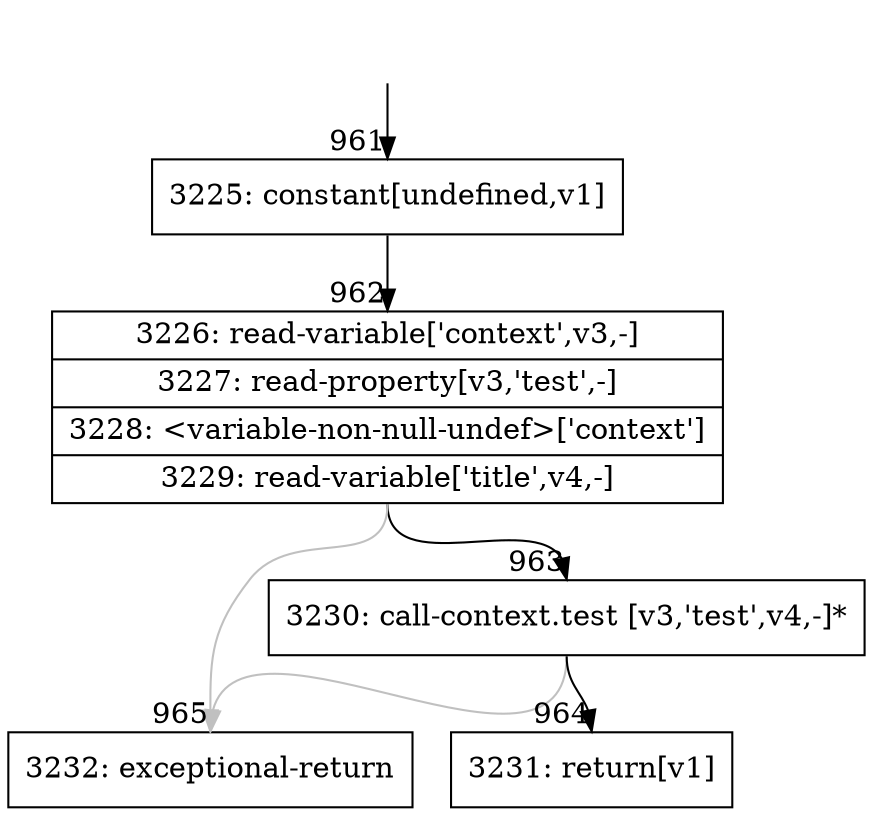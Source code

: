 digraph {
rankdir="TD"
BB_entry94[shape=none,label=""];
BB_entry94 -> BB961 [tailport=s, headport=n, headlabel="    961"]
BB961 [shape=record label="{3225: constant[undefined,v1]}" ] 
BB961 -> BB962 [tailport=s, headport=n, headlabel="      962"]
BB962 [shape=record label="{3226: read-variable['context',v3,-]|3227: read-property[v3,'test',-]|3228: \<variable-non-null-undef\>['context']|3229: read-variable['title',v4,-]}" ] 
BB962 -> BB963 [tailport=s, headport=n, headlabel="      963"]
BB962 -> BB965 [tailport=s, headport=n, color=gray, headlabel="      965"]
BB963 [shape=record label="{3230: call-context.test [v3,'test',v4,-]*}" ] 
BB963 -> BB964 [tailport=s, headport=n, headlabel="      964"]
BB963 -> BB965 [tailport=s, headport=n, color=gray]
BB964 [shape=record label="{3231: return[v1]}" ] 
BB965 [shape=record label="{3232: exceptional-return}" ] 
//#$~ 1112
}
